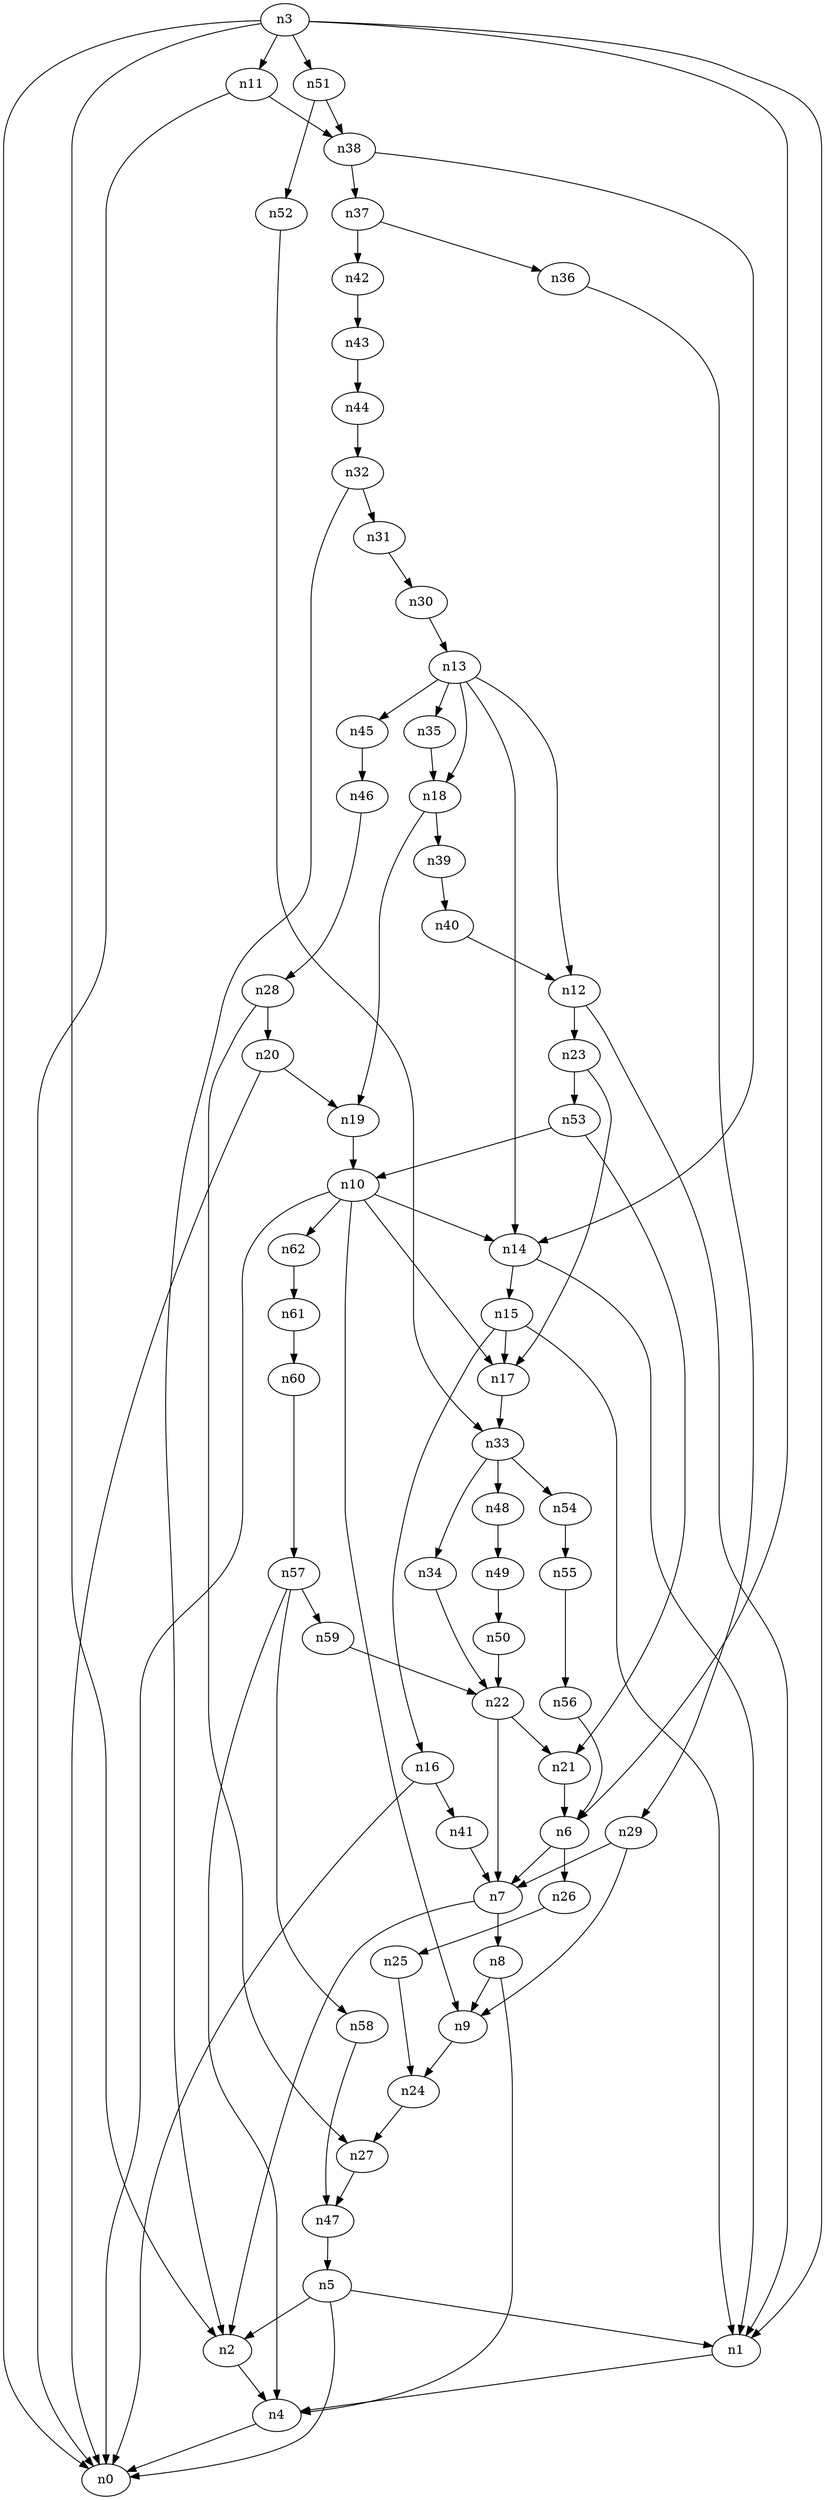 digraph G {
	n1 -> n4	 [_graphml_id=e4];
	n2 -> n4	 [_graphml_id=e7];
	n3 -> n0	 [_graphml_id=e0];
	n3 -> n1	 [_graphml_id=e3];
	n3 -> n2	 [_graphml_id=e6];
	n3 -> n6	 [_graphml_id=e9];
	n3 -> n11	 [_graphml_id=e17];
	n3 -> n51	 [_graphml_id=e81];
	n4 -> n0	 [_graphml_id=e1];
	n5 -> n0	 [_graphml_id=e2];
	n5 -> n1	 [_graphml_id=e5];
	n5 -> n2	 [_graphml_id=e8];
	n6 -> n7	 [_graphml_id=e10];
	n6 -> n26	 [_graphml_id=e42];
	n7 -> n2	 [_graphml_id=e18];
	n7 -> n8	 [_graphml_id=e11];
	n8 -> n4	 [_graphml_id=e12];
	n8 -> n9	 [_graphml_id=e13];
	n9 -> n24	 [_graphml_id=e39];
	n10 -> n0	 [_graphml_id=e15];
	n10 -> n9	 [_graphml_id=e14];
	n10 -> n14	 [_graphml_id=e22];
	n10 -> n17	 [_graphml_id=e27];
	n10 -> n62	 [_graphml_id=e100];
	n11 -> n0	 [_graphml_id=e16];
	n11 -> n38	 [_graphml_id=e67];
	n12 -> n1	 [_graphml_id=e19];
	n12 -> n23	 [_graphml_id=e37];
	n13 -> n12	 [_graphml_id=e20];
	n13 -> n14	 [_graphml_id=e21];
	n13 -> n18	 [_graphml_id=e29];
	n13 -> n35	 [_graphml_id=e56];
	n13 -> n45	 [_graphml_id=e72];
	n14 -> n1	 [_graphml_id=e28];
	n14 -> n15	 [_graphml_id=e48];
	n15 -> n1	 [_graphml_id=e23];
	n15 -> n16	 [_graphml_id=e24];
	n15 -> n17	 [_graphml_id=e26];
	n16 -> n0	 [_graphml_id=e25];
	n16 -> n41	 [_graphml_id=e66];
	n17 -> n33	 [_graphml_id=e53];
	n18 -> n19	 [_graphml_id=e30];
	n18 -> n39	 [_graphml_id=e62];
	n19 -> n10	 [_graphml_id=e38];
	n20 -> n0	 [_graphml_id=e32];
	n20 -> n19	 [_graphml_id=e31];
	n21 -> n6	 [_graphml_id=e33];
	n22 -> n7	 [_graphml_id=e35];
	n22 -> n21	 [_graphml_id=e34];
	n23 -> n17	 [_graphml_id=e36];
	n23 -> n53	 [_graphml_id=e84];
	n24 -> n27	 [_graphml_id=e43];
	n25 -> n24	 [_graphml_id=e40];
	n26 -> n25	 [_graphml_id=e41];
	n27 -> n47	 [_graphml_id=e75];
	n28 -> n20	 [_graphml_id=e45];
	n28 -> n27	 [_graphml_id=e44];
	n29 -> n7	 [_graphml_id=e47];
	n29 -> n9	 [_graphml_id=e46];
	n30 -> n13	 [_graphml_id=e49];
	n31 -> n30	 [_graphml_id=e50];
	n32 -> n2	 [_graphml_id=e52];
	n32 -> n31	 [_graphml_id=e51];
	n33 -> n34	 [_graphml_id=e54];
	n33 -> n48	 [_graphml_id=e77];
	n33 -> n54	 [_graphml_id=e87];
	n34 -> n22	 [_graphml_id=e55];
	n35 -> n18	 [_graphml_id=e57];
	n36 -> n29	 [_graphml_id=e58];
	n37 -> n36	 [_graphml_id=e59];
	n37 -> n42	 [_graphml_id=e68];
	n38 -> n14	 [_graphml_id=e61];
	n38 -> n37	 [_graphml_id=e60];
	n39 -> n40	 [_graphml_id=e63];
	n40 -> n12	 [_graphml_id=e64];
	n41 -> n7	 [_graphml_id=e65];
	n42 -> n43	 [_graphml_id=e69];
	n43 -> n44	 [_graphml_id=e70];
	n44 -> n32	 [_graphml_id=e71];
	n45 -> n46	 [_graphml_id=e73];
	n46 -> n28	 [_graphml_id=e74];
	n47 -> n5	 [_graphml_id=e76];
	n48 -> n49	 [_graphml_id=e78];
	n49 -> n50	 [_graphml_id=e79];
	n50 -> n22	 [_graphml_id=e80];
	n51 -> n38	 [_graphml_id=e96];
	n51 -> n52	 [_graphml_id=e82];
	n52 -> n33	 [_graphml_id=e83];
	n53 -> n10	 [_graphml_id=e86];
	n53 -> n21	 [_graphml_id=e85];
	n54 -> n55	 [_graphml_id=e88];
	n55 -> n56	 [_graphml_id=e89];
	n56 -> n6	 [_graphml_id=e90];
	n57 -> n4	 [_graphml_id=e91];
	n57 -> n58	 [_graphml_id=e92];
	n57 -> n59	 [_graphml_id=e94];
	n58 -> n47	 [_graphml_id=e93];
	n59 -> n22	 [_graphml_id=e95];
	n60 -> n57	 [_graphml_id=e97];
	n61 -> n60	 [_graphml_id=e98];
	n62 -> n61	 [_graphml_id=e99];
}

